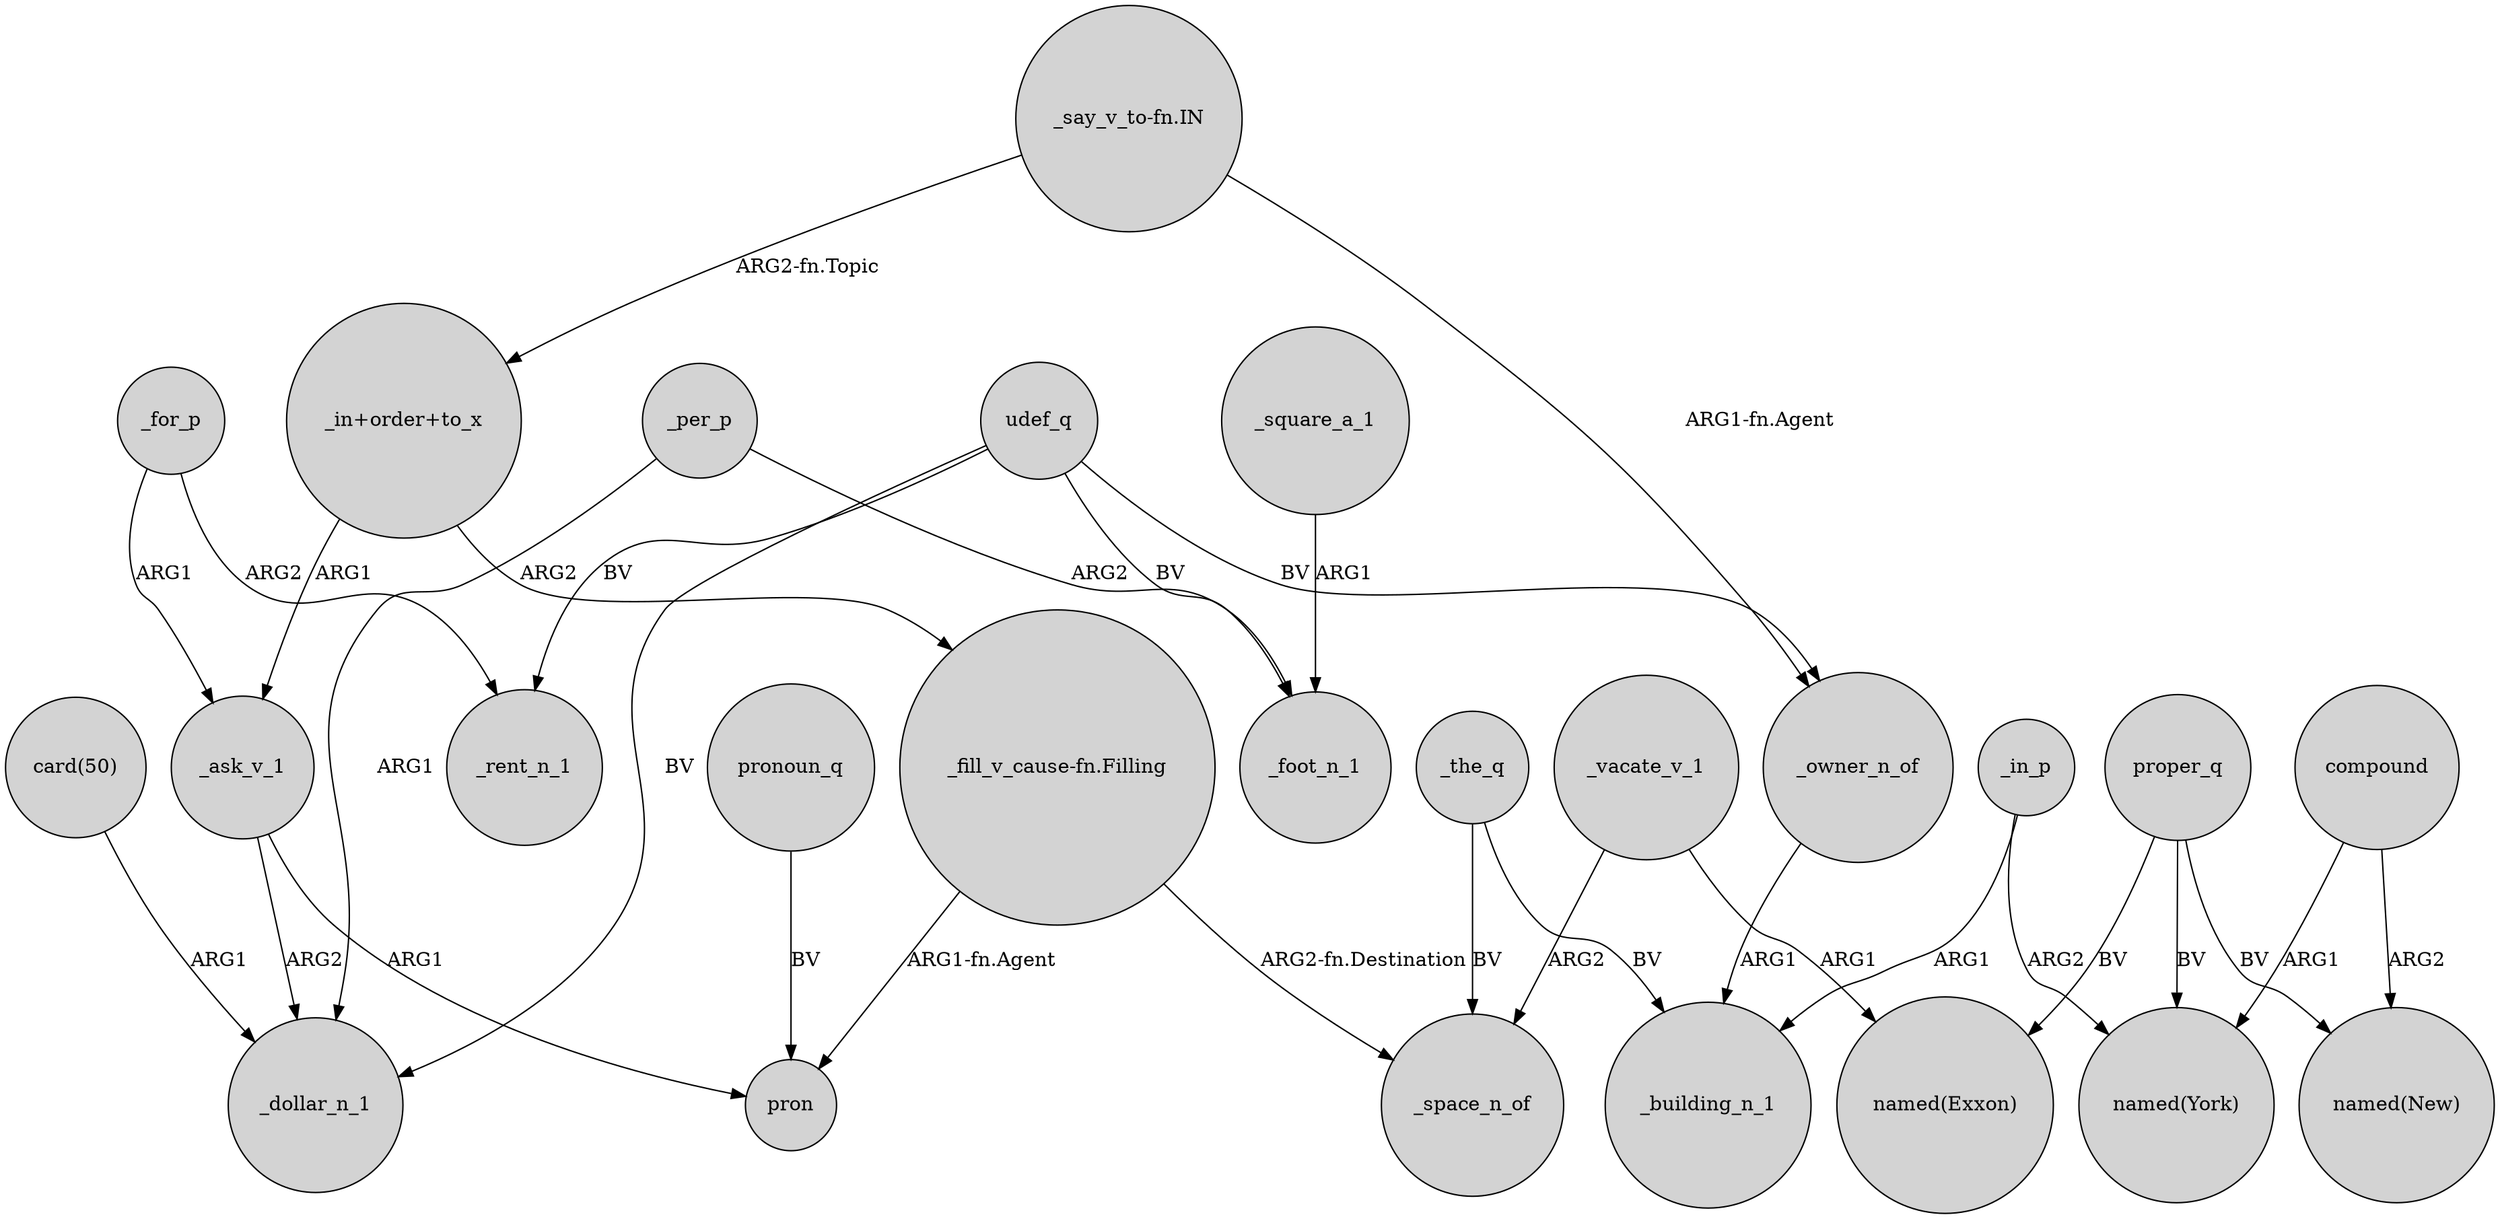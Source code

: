 digraph {
	node [shape=circle style=filled]
	udef_q -> _rent_n_1 [label=BV]
	_in_p -> _building_n_1 [label=ARG1]
	compound -> "named(New)" [label=ARG2]
	_owner_n_of -> _building_n_1 [label=ARG1]
	proper_q -> "named(New)" [label=BV]
	proper_q -> "named(Exxon)" [label=BV]
	"card(50)" -> _dollar_n_1 [label=ARG1]
	_ask_v_1 -> pron [label=ARG1]
	"_fill_v_cause-fn.Filling" -> _space_n_of [label="ARG2-fn.Destination"]
	_square_a_1 -> _foot_n_1 [label=ARG1]
	"_say_v_to-fn.IN" -> "_in+order+to_x" [label="ARG2-fn.Topic"]
	_the_q -> _space_n_of [label=BV]
	pronoun_q -> pron [label=BV]
	udef_q -> _foot_n_1 [label=BV]
	_the_q -> _building_n_1 [label=BV]
	compound -> "named(York)" [label=ARG1]
	"_say_v_to-fn.IN" -> _owner_n_of [label="ARG1-fn.Agent"]
	_per_p -> _dollar_n_1 [label=ARG1]
	_for_p -> _ask_v_1 [label=ARG1]
	"_in+order+to_x" -> _ask_v_1 [label=ARG1]
	_vacate_v_1 -> "named(Exxon)" [label=ARG1]
	_for_p -> _rent_n_1 [label=ARG2]
	udef_q -> _owner_n_of [label=BV]
	_in_p -> "named(York)" [label=ARG2]
	_vacate_v_1 -> _space_n_of [label=ARG2]
	proper_q -> "named(York)" [label=BV]
	"_in+order+to_x" -> "_fill_v_cause-fn.Filling" [label=ARG2]
	_ask_v_1 -> _dollar_n_1 [label=ARG2]
	udef_q -> _dollar_n_1 [label=BV]
	"_fill_v_cause-fn.Filling" -> pron [label="ARG1-fn.Agent"]
	_per_p -> _foot_n_1 [label=ARG2]
}
